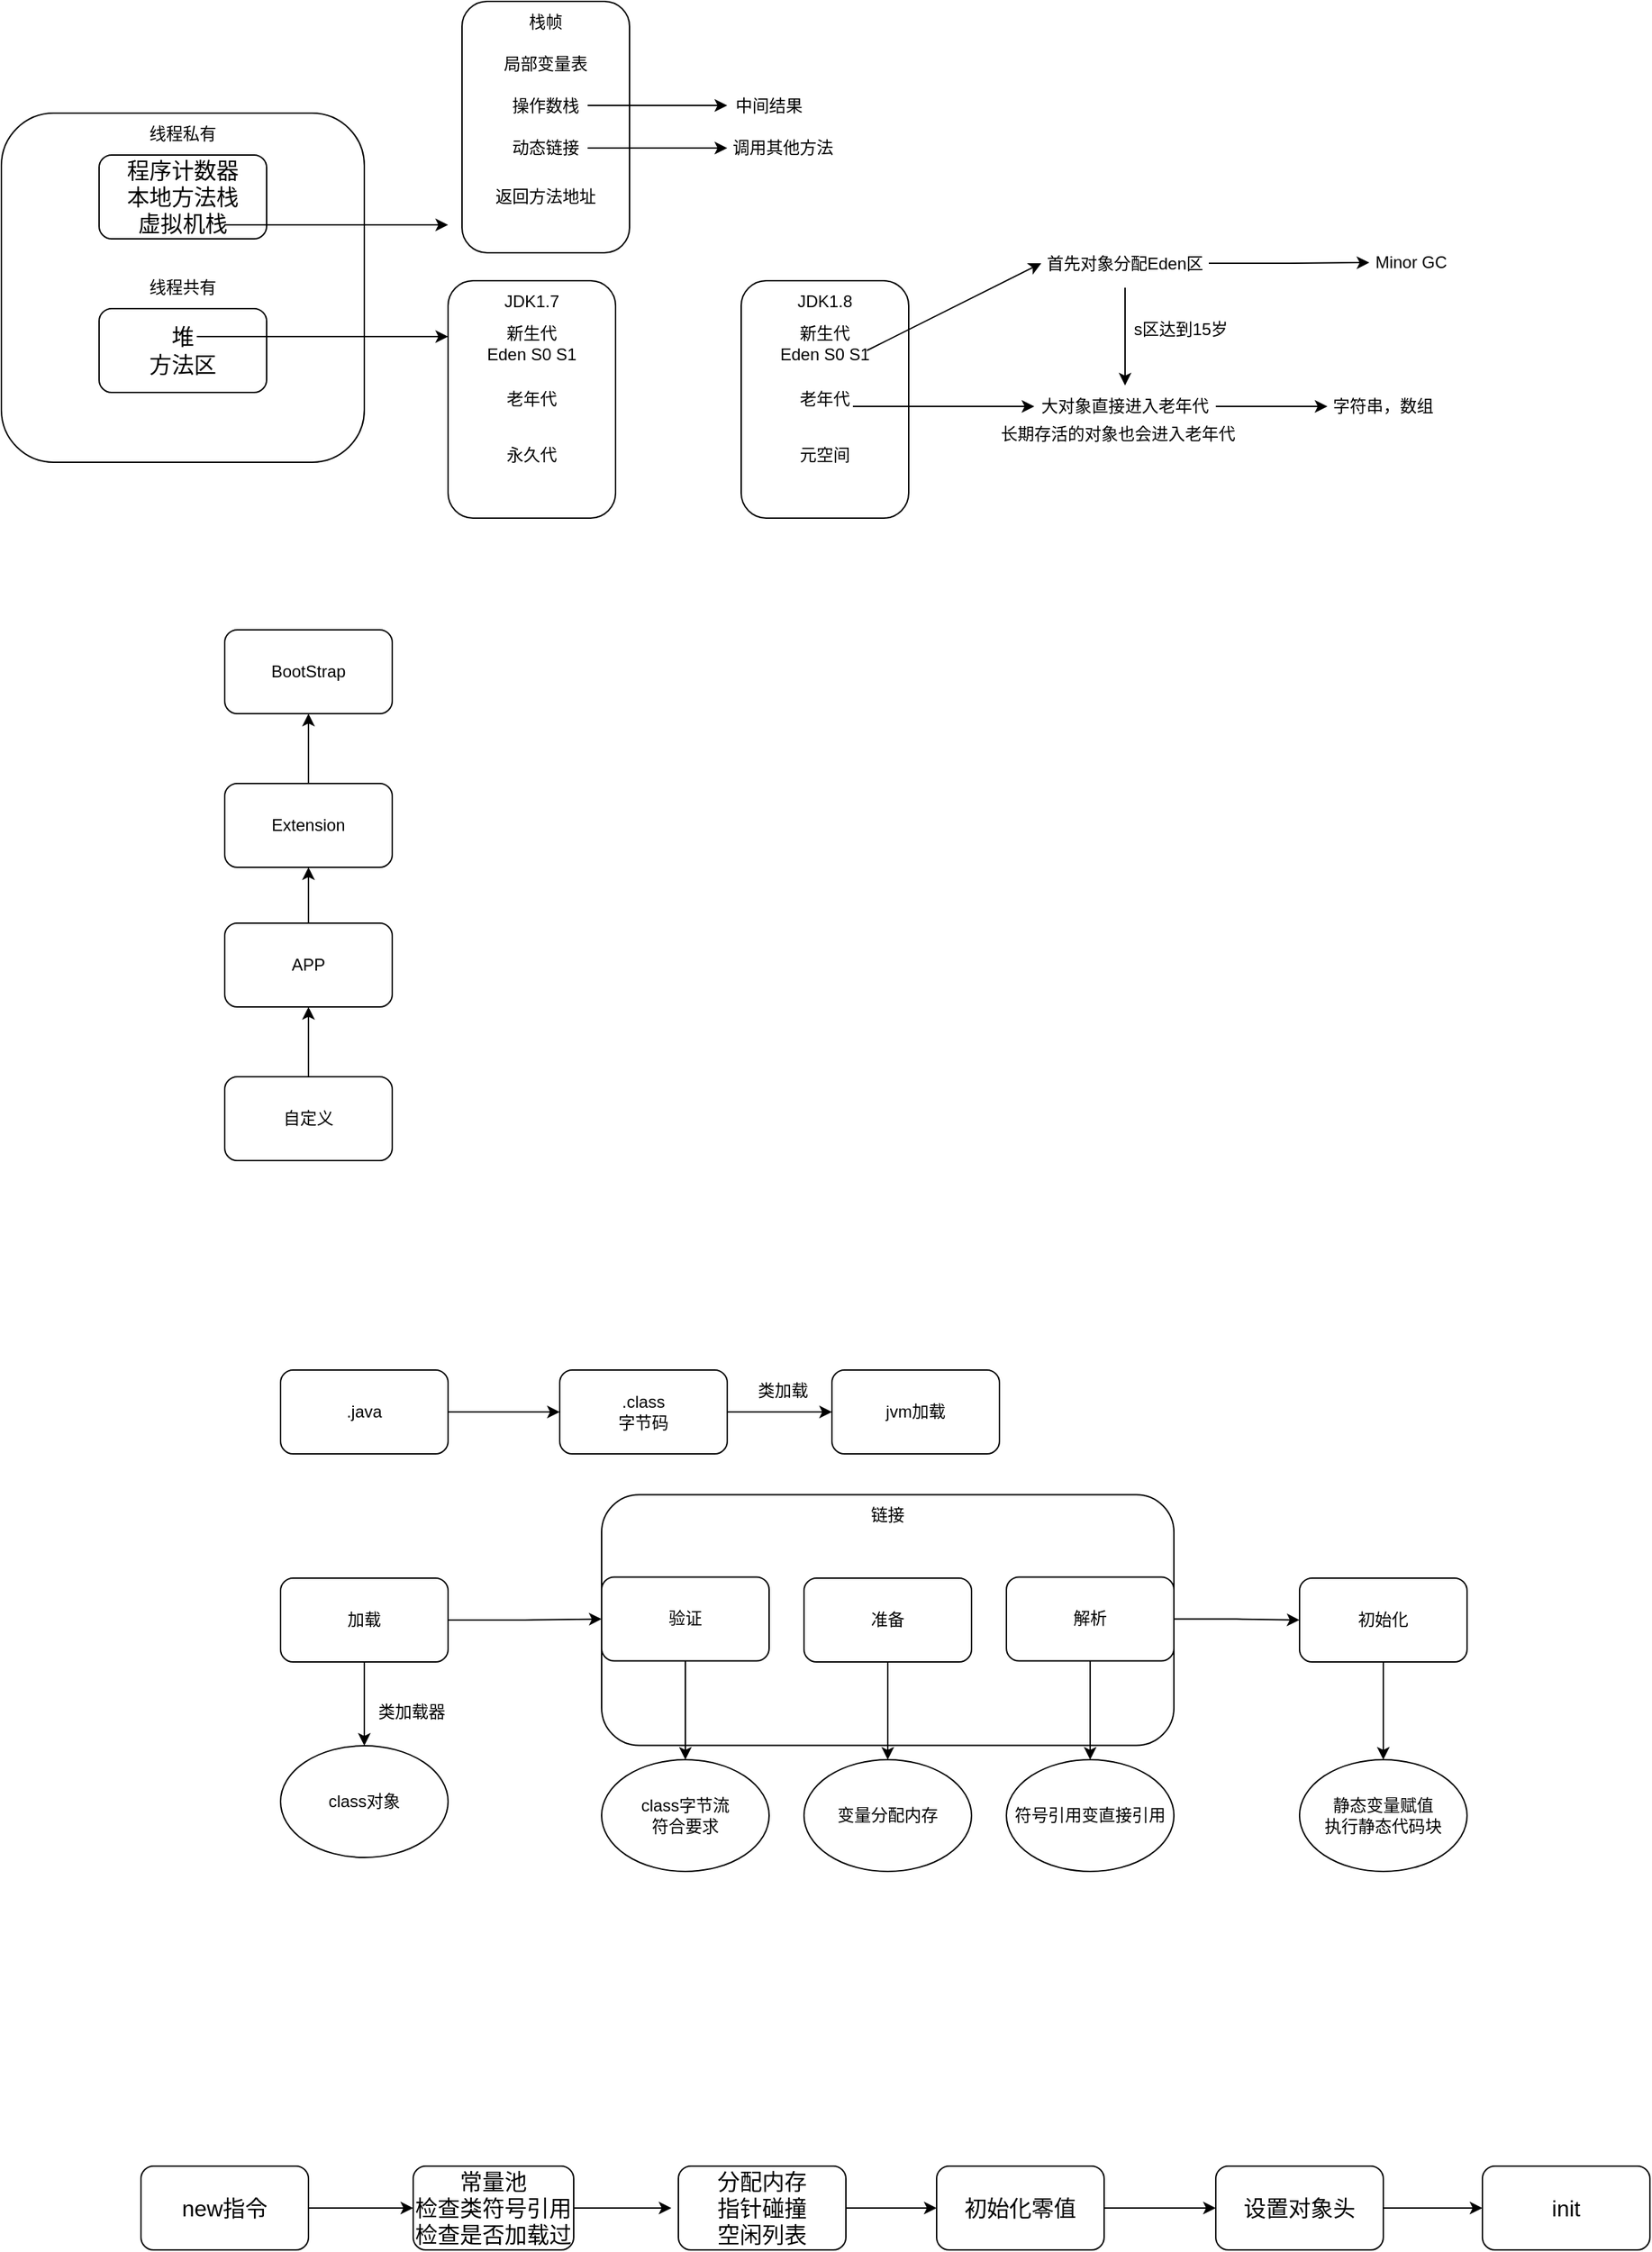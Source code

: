 <mxfile version="24.0.7" type="github">
  <diagram name="第 1 页" id="Uc8pmaHipOv8BrhtGk-N">
    <mxGraphModel dx="1140" dy="723" grid="1" gridSize="10" guides="1" tooltips="1" connect="1" arrows="1" fold="1" page="1" pageScale="1" pageWidth="827" pageHeight="1169" math="0" shadow="0">
      <root>
        <mxCell id="0" />
        <mxCell id="1" parent="0" />
        <mxCell id="1E-S2F3XiOlgd8H4mSnj-1" value="" style="rounded=1;whiteSpace=wrap;html=1;" parent="1" vertex="1">
          <mxGeometry x="120" y="120" width="260" height="250" as="geometry" />
        </mxCell>
        <mxCell id="1E-S2F3XiOlgd8H4mSnj-2" value="程序计数器&lt;div style=&quot;font-size: 16px;&quot;&gt;本地方法栈&lt;/div&gt;&lt;div style=&quot;font-size: 16px;&quot;&gt;虚拟机栈&lt;/div&gt;" style="rounded=1;whiteSpace=wrap;html=1;fontSize=16;" parent="1" vertex="1">
          <mxGeometry x="190" y="150" width="120" height="60" as="geometry" />
        </mxCell>
        <mxCell id="1E-S2F3XiOlgd8H4mSnj-3" value="堆&lt;div style=&quot;font-size: 16px;&quot;&gt;方法区&lt;/div&gt;" style="rounded=1;whiteSpace=wrap;html=1;fontSize=16;" parent="1" vertex="1">
          <mxGeometry x="190" y="260" width="120" height="60" as="geometry" />
        </mxCell>
        <mxCell id="1E-S2F3XiOlgd8H4mSnj-4" value="线程私有" style="text;html=1;align=center;verticalAlign=middle;whiteSpace=wrap;rounded=0;" parent="1" vertex="1">
          <mxGeometry x="220" y="120" width="60" height="30" as="geometry" />
        </mxCell>
        <mxCell id="1E-S2F3XiOlgd8H4mSnj-5" value="线程共有" style="text;html=1;align=center;verticalAlign=middle;whiteSpace=wrap;rounded=0;" parent="1" vertex="1">
          <mxGeometry x="220" y="230" width="60" height="30" as="geometry" />
        </mxCell>
        <mxCell id="1E-S2F3XiOlgd8H4mSnj-6" value="" style="endArrow=classic;html=1;rounded=0;" parent="1" edge="1">
          <mxGeometry width="50" height="50" relative="1" as="geometry">
            <mxPoint x="280" y="200" as="sourcePoint" />
            <mxPoint x="440" y="200" as="targetPoint" />
          </mxGeometry>
        </mxCell>
        <mxCell id="1E-S2F3XiOlgd8H4mSnj-7" value="" style="rounded=1;whiteSpace=wrap;html=1;" parent="1" vertex="1">
          <mxGeometry x="450" y="40" width="120" height="180" as="geometry" />
        </mxCell>
        <mxCell id="1E-S2F3XiOlgd8H4mSnj-8" value="栈帧" style="text;html=1;align=center;verticalAlign=middle;whiteSpace=wrap;rounded=0;" parent="1" vertex="1">
          <mxGeometry x="480" y="40" width="60" height="30" as="geometry" />
        </mxCell>
        <mxCell id="1E-S2F3XiOlgd8H4mSnj-9" value="局部变量表" style="text;html=1;align=center;verticalAlign=middle;whiteSpace=wrap;rounded=0;" parent="1" vertex="1">
          <mxGeometry x="475" y="70" width="70" height="30" as="geometry" />
        </mxCell>
        <mxCell id="1E-S2F3XiOlgd8H4mSnj-10" value="操作数栈" style="text;html=1;align=center;verticalAlign=middle;whiteSpace=wrap;rounded=0;" parent="1" vertex="1">
          <mxGeometry x="475" y="100" width="70" height="30" as="geometry" />
        </mxCell>
        <mxCell id="1E-S2F3XiOlgd8H4mSnj-11" value="" style="endArrow=classic;html=1;rounded=0;" parent="1" edge="1">
          <mxGeometry width="50" height="50" relative="1" as="geometry">
            <mxPoint x="540" y="114.5" as="sourcePoint" />
            <mxPoint x="640" y="114.5" as="targetPoint" />
          </mxGeometry>
        </mxCell>
        <mxCell id="1E-S2F3XiOlgd8H4mSnj-12" value="中间结果" style="text;html=1;align=center;verticalAlign=middle;whiteSpace=wrap;rounded=0;" parent="1" vertex="1">
          <mxGeometry x="640" y="100" width="60" height="30" as="geometry" />
        </mxCell>
        <mxCell id="1E-S2F3XiOlgd8H4mSnj-14" style="edgeStyle=orthogonalEdgeStyle;rounded=0;orthogonalLoop=1;jettySize=auto;html=1;exitX=1;exitY=0.5;exitDx=0;exitDy=0;" parent="1" source="1E-S2F3XiOlgd8H4mSnj-13" edge="1">
          <mxGeometry relative="1" as="geometry">
            <mxPoint x="640" y="145" as="targetPoint" />
          </mxGeometry>
        </mxCell>
        <mxCell id="1E-S2F3XiOlgd8H4mSnj-13" value="动态链接" style="text;html=1;align=center;verticalAlign=middle;whiteSpace=wrap;rounded=0;" parent="1" vertex="1">
          <mxGeometry x="480" y="130" width="60" height="30" as="geometry" />
        </mxCell>
        <mxCell id="1E-S2F3XiOlgd8H4mSnj-15" value="调用其他方法" style="text;html=1;align=center;verticalAlign=middle;whiteSpace=wrap;rounded=0;" parent="1" vertex="1">
          <mxGeometry x="640" y="130" width="80" height="30" as="geometry" />
        </mxCell>
        <mxCell id="1E-S2F3XiOlgd8H4mSnj-16" value="返回方法地址" style="text;html=1;align=center;verticalAlign=middle;whiteSpace=wrap;rounded=0;" parent="1" vertex="1">
          <mxGeometry x="470" y="167.5" width="80" height="25" as="geometry" />
        </mxCell>
        <mxCell id="1E-S2F3XiOlgd8H4mSnj-17" value="" style="endArrow=classic;html=1;rounded=0;" parent="1" edge="1">
          <mxGeometry width="50" height="50" relative="1" as="geometry">
            <mxPoint x="260" y="280" as="sourcePoint" />
            <mxPoint x="440" y="280" as="targetPoint" />
          </mxGeometry>
        </mxCell>
        <mxCell id="1E-S2F3XiOlgd8H4mSnj-18" value="" style="rounded=1;whiteSpace=wrap;html=1;" parent="1" vertex="1">
          <mxGeometry x="440" y="240" width="120" height="170" as="geometry" />
        </mxCell>
        <mxCell id="1E-S2F3XiOlgd8H4mSnj-19" value="新生代&lt;div&gt;Eden S0 S1&lt;/div&gt;" style="text;html=1;align=center;verticalAlign=middle;whiteSpace=wrap;rounded=0;" parent="1" vertex="1">
          <mxGeometry x="465" y="270" width="70" height="30" as="geometry" />
        </mxCell>
        <mxCell id="1E-S2F3XiOlgd8H4mSnj-20" value="老年代" style="text;html=1;align=center;verticalAlign=middle;whiteSpace=wrap;rounded=0;" parent="1" vertex="1">
          <mxGeometry x="470" y="310" width="60" height="30" as="geometry" />
        </mxCell>
        <mxCell id="1E-S2F3XiOlgd8H4mSnj-21" value="永久代" style="text;html=1;align=center;verticalAlign=middle;whiteSpace=wrap;rounded=0;" parent="1" vertex="1">
          <mxGeometry x="470" y="350" width="60" height="30" as="geometry" />
        </mxCell>
        <mxCell id="1E-S2F3XiOlgd8H4mSnj-22" value="JDK1.7" style="text;html=1;align=center;verticalAlign=middle;whiteSpace=wrap;rounded=0;" parent="1" vertex="1">
          <mxGeometry x="470" y="240" width="60" height="30" as="geometry" />
        </mxCell>
        <mxCell id="1E-S2F3XiOlgd8H4mSnj-28" value="" style="rounded=1;whiteSpace=wrap;html=1;" parent="1" vertex="1">
          <mxGeometry x="650" y="240" width="120" height="170" as="geometry" />
        </mxCell>
        <mxCell id="1E-S2F3XiOlgd8H4mSnj-30" value="老年代" style="text;html=1;align=center;verticalAlign=middle;whiteSpace=wrap;rounded=0;" parent="1" vertex="1">
          <mxGeometry x="680" y="310" width="60" height="30" as="geometry" />
        </mxCell>
        <mxCell id="1E-S2F3XiOlgd8H4mSnj-31" value="元空间" style="text;html=1;align=center;verticalAlign=middle;whiteSpace=wrap;rounded=0;" parent="1" vertex="1">
          <mxGeometry x="680" y="350" width="60" height="30" as="geometry" />
        </mxCell>
        <mxCell id="1E-S2F3XiOlgd8H4mSnj-32" value="JDK1.8" style="text;html=1;align=center;verticalAlign=middle;whiteSpace=wrap;rounded=0;" parent="1" vertex="1">
          <mxGeometry x="680" y="240" width="60" height="30" as="geometry" />
        </mxCell>
        <mxCell id="1E-S2F3XiOlgd8H4mSnj-33" value="新生代&lt;div&gt;Eden S0 S1&lt;/div&gt;" style="text;html=1;align=center;verticalAlign=middle;whiteSpace=wrap;rounded=0;" parent="1" vertex="1">
          <mxGeometry x="675" y="270" width="70" height="30" as="geometry" />
        </mxCell>
        <mxCell id="1E-S2F3XiOlgd8H4mSnj-34" value="" style="endArrow=classic;html=1;rounded=0;entryX=0;entryY=0.5;entryDx=0;entryDy=0;" parent="1" target="1E-S2F3XiOlgd8H4mSnj-35" edge="1">
          <mxGeometry width="50" height="50" relative="1" as="geometry">
            <mxPoint x="740" y="290" as="sourcePoint" />
            <mxPoint x="860" y="290" as="targetPoint" />
          </mxGeometry>
        </mxCell>
        <mxCell id="1E-S2F3XiOlgd8H4mSnj-36" style="edgeStyle=orthogonalEdgeStyle;rounded=0;orthogonalLoop=1;jettySize=auto;html=1;exitX=1;exitY=0.5;exitDx=0;exitDy=0;entryX=0;entryY=0.5;entryDx=0;entryDy=0;" parent="1" source="1E-S2F3XiOlgd8H4mSnj-35" target="1E-S2F3XiOlgd8H4mSnj-37" edge="1">
          <mxGeometry relative="1" as="geometry">
            <mxPoint x="1070" y="290" as="targetPoint" />
          </mxGeometry>
        </mxCell>
        <mxCell id="1E-S2F3XiOlgd8H4mSnj-43" style="edgeStyle=orthogonalEdgeStyle;rounded=0;orthogonalLoop=1;jettySize=auto;html=1;exitX=0.5;exitY=1;exitDx=0;exitDy=0;entryX=0.5;entryY=0;entryDx=0;entryDy=0;" parent="1" source="1E-S2F3XiOlgd8H4mSnj-35" target="1E-S2F3XiOlgd8H4mSnj-39" edge="1">
          <mxGeometry relative="1" as="geometry" />
        </mxCell>
        <mxCell id="1E-S2F3XiOlgd8H4mSnj-35" value="首先对象分配Eden区" style="text;html=1;align=center;verticalAlign=middle;whiteSpace=wrap;rounded=0;" parent="1" vertex="1">
          <mxGeometry x="865" y="210" width="120" height="35" as="geometry" />
        </mxCell>
        <mxCell id="1E-S2F3XiOlgd8H4mSnj-37" value="Minor GC" style="text;html=1;align=center;verticalAlign=middle;whiteSpace=wrap;rounded=0;" parent="1" vertex="1">
          <mxGeometry x="1100" y="212" width="60" height="30" as="geometry" />
        </mxCell>
        <mxCell id="1E-S2F3XiOlgd8H4mSnj-38" value="" style="endArrow=classic;html=1;rounded=0;" parent="1" edge="1">
          <mxGeometry width="50" height="50" relative="1" as="geometry">
            <mxPoint x="730" y="330" as="sourcePoint" />
            <mxPoint x="860" y="330" as="targetPoint" />
          </mxGeometry>
        </mxCell>
        <mxCell id="1E-S2F3XiOlgd8H4mSnj-39" value="大对象直接进入老年代" style="text;html=1;align=center;verticalAlign=middle;whiteSpace=wrap;rounded=0;" parent="1" vertex="1">
          <mxGeometry x="860" y="315" width="130" height="30" as="geometry" />
        </mxCell>
        <mxCell id="1E-S2F3XiOlgd8H4mSnj-40" value="" style="endArrow=classic;html=1;rounded=0;" parent="1" edge="1">
          <mxGeometry width="50" height="50" relative="1" as="geometry">
            <mxPoint x="990" y="330" as="sourcePoint" />
            <mxPoint x="1070" y="330" as="targetPoint" />
          </mxGeometry>
        </mxCell>
        <mxCell id="1E-S2F3XiOlgd8H4mSnj-41" value="字符串，数组" style="text;html=1;align=center;verticalAlign=middle;whiteSpace=wrap;rounded=0;" parent="1" vertex="1">
          <mxGeometry x="1070" y="317.5" width="80" height="25" as="geometry" />
        </mxCell>
        <mxCell id="1E-S2F3XiOlgd8H4mSnj-42" value="长期存活的对象也会进入老年代" style="text;html=1;align=center;verticalAlign=middle;whiteSpace=wrap;rounded=0;" parent="1" vertex="1">
          <mxGeometry x="835" y="340" width="170" height="20" as="geometry" />
        </mxCell>
        <mxCell id="1E-S2F3XiOlgd8H4mSnj-44" value="s区达到15岁" style="text;html=1;align=center;verticalAlign=middle;whiteSpace=wrap;rounded=0;" parent="1" vertex="1">
          <mxGeometry x="925" y="260" width="80" height="30" as="geometry" />
        </mxCell>
        <mxCell id="1E-S2F3XiOlgd8H4mSnj-50" style="edgeStyle=orthogonalEdgeStyle;rounded=0;orthogonalLoop=1;jettySize=auto;html=1;exitX=0.5;exitY=0;exitDx=0;exitDy=0;" parent="1" source="1E-S2F3XiOlgd8H4mSnj-45" target="1E-S2F3XiOlgd8H4mSnj-46" edge="1">
          <mxGeometry relative="1" as="geometry" />
        </mxCell>
        <mxCell id="1E-S2F3XiOlgd8H4mSnj-45" value="APP" style="rounded=1;whiteSpace=wrap;html=1;" parent="1" vertex="1">
          <mxGeometry x="280" y="700" width="120" height="60" as="geometry" />
        </mxCell>
        <mxCell id="1E-S2F3XiOlgd8H4mSnj-51" style="edgeStyle=orthogonalEdgeStyle;rounded=0;orthogonalLoop=1;jettySize=auto;html=1;exitX=0.5;exitY=0;exitDx=0;exitDy=0;" parent="1" source="1E-S2F3XiOlgd8H4mSnj-46" target="1E-S2F3XiOlgd8H4mSnj-47" edge="1">
          <mxGeometry relative="1" as="geometry" />
        </mxCell>
        <mxCell id="1E-S2F3XiOlgd8H4mSnj-46" value="Extension" style="rounded=1;whiteSpace=wrap;html=1;" parent="1" vertex="1">
          <mxGeometry x="280" y="600" width="120" height="60" as="geometry" />
        </mxCell>
        <mxCell id="1E-S2F3XiOlgd8H4mSnj-47" value="BootStrap" style="rounded=1;whiteSpace=wrap;html=1;" parent="1" vertex="1">
          <mxGeometry x="280" y="490" width="120" height="60" as="geometry" />
        </mxCell>
        <mxCell id="1E-S2F3XiOlgd8H4mSnj-49" style="edgeStyle=orthogonalEdgeStyle;rounded=0;orthogonalLoop=1;jettySize=auto;html=1;exitX=0.5;exitY=0;exitDx=0;exitDy=0;" parent="1" source="1E-S2F3XiOlgd8H4mSnj-48" target="1E-S2F3XiOlgd8H4mSnj-45" edge="1">
          <mxGeometry relative="1" as="geometry" />
        </mxCell>
        <mxCell id="1E-S2F3XiOlgd8H4mSnj-48" value="自定义" style="rounded=1;whiteSpace=wrap;html=1;" parent="1" vertex="1">
          <mxGeometry x="280" y="810" width="120" height="60" as="geometry" />
        </mxCell>
        <mxCell id="1E-S2F3XiOlgd8H4mSnj-54" style="edgeStyle=orthogonalEdgeStyle;rounded=0;orthogonalLoop=1;jettySize=auto;html=1;exitX=1;exitY=0.5;exitDx=0;exitDy=0;" parent="1" source="1E-S2F3XiOlgd8H4mSnj-52" target="1E-S2F3XiOlgd8H4mSnj-53" edge="1">
          <mxGeometry relative="1" as="geometry" />
        </mxCell>
        <mxCell id="1E-S2F3XiOlgd8H4mSnj-52" value=".java" style="rounded=1;whiteSpace=wrap;html=1;" parent="1" vertex="1">
          <mxGeometry x="320" y="1020" width="120" height="60" as="geometry" />
        </mxCell>
        <mxCell id="1E-S2F3XiOlgd8H4mSnj-56" style="edgeStyle=orthogonalEdgeStyle;rounded=0;orthogonalLoop=1;jettySize=auto;html=1;exitX=1;exitY=0.5;exitDx=0;exitDy=0;entryX=0;entryY=0.5;entryDx=0;entryDy=0;" parent="1" source="1E-S2F3XiOlgd8H4mSnj-53" target="1E-S2F3XiOlgd8H4mSnj-55" edge="1">
          <mxGeometry relative="1" as="geometry" />
        </mxCell>
        <mxCell id="1E-S2F3XiOlgd8H4mSnj-53" value=".class&lt;div&gt;字节码&lt;/div&gt;" style="rounded=1;whiteSpace=wrap;html=1;" parent="1" vertex="1">
          <mxGeometry x="520" y="1020" width="120" height="60" as="geometry" />
        </mxCell>
        <mxCell id="1E-S2F3XiOlgd8H4mSnj-55" value="jvm加载" style="rounded=1;whiteSpace=wrap;html=1;" parent="1" vertex="1">
          <mxGeometry x="715" y="1020" width="120" height="60" as="geometry" />
        </mxCell>
        <mxCell id="1E-S2F3XiOlgd8H4mSnj-57" value="类加载" style="text;html=1;align=center;verticalAlign=middle;whiteSpace=wrap;rounded=0;" parent="1" vertex="1">
          <mxGeometry x="650" y="1020" width="60" height="30" as="geometry" />
        </mxCell>
        <mxCell id="1E-S2F3XiOlgd8H4mSnj-66" style="edgeStyle=orthogonalEdgeStyle;rounded=0;orthogonalLoop=1;jettySize=auto;html=1;exitX=1;exitY=0.5;exitDx=0;exitDy=0;entryX=0;entryY=0.5;entryDx=0;entryDy=0;" parent="1" source="1E-S2F3XiOlgd8H4mSnj-58" target="1E-S2F3XiOlgd8H4mSnj-62" edge="1">
          <mxGeometry relative="1" as="geometry" />
        </mxCell>
        <mxCell id="1E-S2F3XiOlgd8H4mSnj-70" style="edgeStyle=orthogonalEdgeStyle;rounded=0;orthogonalLoop=1;jettySize=auto;html=1;exitX=0.5;exitY=1;exitDx=0;exitDy=0;" parent="1" source="1E-S2F3XiOlgd8H4mSnj-58" target="1E-S2F3XiOlgd8H4mSnj-69" edge="1">
          <mxGeometry relative="1" as="geometry" />
        </mxCell>
        <mxCell id="1E-S2F3XiOlgd8H4mSnj-58" value="加载" style="rounded=1;whiteSpace=wrap;html=1;" parent="1" vertex="1">
          <mxGeometry x="320" y="1169" width="120" height="60" as="geometry" />
        </mxCell>
        <mxCell id="1E-S2F3XiOlgd8H4mSnj-61" value="" style="rounded=1;whiteSpace=wrap;html=1;" parent="1" vertex="1">
          <mxGeometry x="550" y="1109.25" width="410" height="179.5" as="geometry" />
        </mxCell>
        <mxCell id="1E-S2F3XiOlgd8H4mSnj-73" style="edgeStyle=orthogonalEdgeStyle;rounded=0;orthogonalLoop=1;jettySize=auto;html=1;exitX=0.5;exitY=1;exitDx=0;exitDy=0;" parent="1" source="1E-S2F3XiOlgd8H4mSnj-62" target="1E-S2F3XiOlgd8H4mSnj-72" edge="1">
          <mxGeometry relative="1" as="geometry" />
        </mxCell>
        <mxCell id="1E-S2F3XiOlgd8H4mSnj-62" value="验证" style="rounded=1;whiteSpace=wrap;html=1;" parent="1" vertex="1">
          <mxGeometry x="550" y="1168.25" width="120" height="60" as="geometry" />
        </mxCell>
        <mxCell id="1E-S2F3XiOlgd8H4mSnj-76" style="edgeStyle=orthogonalEdgeStyle;rounded=0;orthogonalLoop=1;jettySize=auto;html=1;exitX=0.5;exitY=1;exitDx=0;exitDy=0;" parent="1" source="1E-S2F3XiOlgd8H4mSnj-63" target="1E-S2F3XiOlgd8H4mSnj-75" edge="1">
          <mxGeometry relative="1" as="geometry" />
        </mxCell>
        <mxCell id="1E-S2F3XiOlgd8H4mSnj-63" value="准备" style="rounded=1;whiteSpace=wrap;html=1;" parent="1" vertex="1">
          <mxGeometry x="695" y="1169" width="120" height="60" as="geometry" />
        </mxCell>
        <mxCell id="1E-S2F3XiOlgd8H4mSnj-68" style="edgeStyle=orthogonalEdgeStyle;rounded=0;orthogonalLoop=1;jettySize=auto;html=1;exitX=1;exitY=0.5;exitDx=0;exitDy=0;" parent="1" source="1E-S2F3XiOlgd8H4mSnj-64" target="1E-S2F3XiOlgd8H4mSnj-67" edge="1">
          <mxGeometry relative="1" as="geometry" />
        </mxCell>
        <mxCell id="1E-S2F3XiOlgd8H4mSnj-78" style="edgeStyle=orthogonalEdgeStyle;rounded=0;orthogonalLoop=1;jettySize=auto;html=1;exitX=0.5;exitY=1;exitDx=0;exitDy=0;" parent="1" source="1E-S2F3XiOlgd8H4mSnj-64" target="1E-S2F3XiOlgd8H4mSnj-77" edge="1">
          <mxGeometry relative="1" as="geometry" />
        </mxCell>
        <mxCell id="1E-S2F3XiOlgd8H4mSnj-64" value="解析" style="rounded=1;whiteSpace=wrap;html=1;" parent="1" vertex="1">
          <mxGeometry x="840" y="1168.25" width="120" height="60" as="geometry" />
        </mxCell>
        <mxCell id="1E-S2F3XiOlgd8H4mSnj-65" value="链接" style="text;html=1;align=center;verticalAlign=middle;whiteSpace=wrap;rounded=0;" parent="1" vertex="1">
          <mxGeometry x="725" y="1109.25" width="60" height="30" as="geometry" />
        </mxCell>
        <mxCell id="1E-S2F3XiOlgd8H4mSnj-80" style="edgeStyle=orthogonalEdgeStyle;rounded=0;orthogonalLoop=1;jettySize=auto;html=1;exitX=0.5;exitY=1;exitDx=0;exitDy=0;" parent="1" source="1E-S2F3XiOlgd8H4mSnj-67" target="1E-S2F3XiOlgd8H4mSnj-79" edge="1">
          <mxGeometry relative="1" as="geometry" />
        </mxCell>
        <mxCell id="1E-S2F3XiOlgd8H4mSnj-67" value="初始化" style="rounded=1;whiteSpace=wrap;html=1;" parent="1" vertex="1">
          <mxGeometry x="1050" y="1169" width="120" height="60" as="geometry" />
        </mxCell>
        <mxCell id="1E-S2F3XiOlgd8H4mSnj-69" value="class对象" style="ellipse;whiteSpace=wrap;html=1;" parent="1" vertex="1">
          <mxGeometry x="320" y="1289" width="120" height="80" as="geometry" />
        </mxCell>
        <mxCell id="1E-S2F3XiOlgd8H4mSnj-71" value="类加载器" style="text;html=1;align=center;verticalAlign=middle;whiteSpace=wrap;rounded=0;" parent="1" vertex="1">
          <mxGeometry x="384" y="1250" width="60" height="30" as="geometry" />
        </mxCell>
        <mxCell id="1E-S2F3XiOlgd8H4mSnj-72" value="class字节流&lt;div&gt;符合要求&lt;/div&gt;" style="ellipse;whiteSpace=wrap;html=1;" parent="1" vertex="1">
          <mxGeometry x="550" y="1299" width="120" height="80" as="geometry" />
        </mxCell>
        <mxCell id="1E-S2F3XiOlgd8H4mSnj-75" value="变量分配内存" style="ellipse;whiteSpace=wrap;html=1;" parent="1" vertex="1">
          <mxGeometry x="695" y="1299" width="120" height="80" as="geometry" />
        </mxCell>
        <mxCell id="1E-S2F3XiOlgd8H4mSnj-77" value="符号引用变直接引用" style="ellipse;whiteSpace=wrap;html=1;" parent="1" vertex="1">
          <mxGeometry x="840" y="1299" width="120" height="80" as="geometry" />
        </mxCell>
        <mxCell id="1E-S2F3XiOlgd8H4mSnj-79" value="静态变量赋值&lt;div&gt;执行静态代码块&lt;/div&gt;" style="ellipse;whiteSpace=wrap;html=1;" parent="1" vertex="1">
          <mxGeometry x="1050" y="1299" width="120" height="80" as="geometry" />
        </mxCell>
        <mxCell id="XCfrYUsGxeNv4KQO1quB-5" style="edgeStyle=orthogonalEdgeStyle;rounded=0;orthogonalLoop=1;jettySize=auto;html=1;exitX=1;exitY=0.5;exitDx=0;exitDy=0;entryX=0;entryY=0.5;entryDx=0;entryDy=0;" edge="1" parent="1" source="XCfrYUsGxeNv4KQO1quB-1" target="XCfrYUsGxeNv4KQO1quB-4">
          <mxGeometry relative="1" as="geometry" />
        </mxCell>
        <mxCell id="XCfrYUsGxeNv4KQO1quB-1" value="new指令" style="rounded=1;whiteSpace=wrap;html=1;fontSize=16;fontStyle=0" vertex="1" parent="1">
          <mxGeometry x="220" y="1590" width="120" height="60" as="geometry" />
        </mxCell>
        <mxCell id="XCfrYUsGxeNv4KQO1quB-6" style="edgeStyle=orthogonalEdgeStyle;rounded=0;orthogonalLoop=1;jettySize=auto;html=1;exitX=1;exitY=0.5;exitDx=0;exitDy=0;" edge="1" parent="1" source="XCfrYUsGxeNv4KQO1quB-4">
          <mxGeometry relative="1" as="geometry">
            <mxPoint x="600" y="1620" as="targetPoint" />
          </mxGeometry>
        </mxCell>
        <mxCell id="XCfrYUsGxeNv4KQO1quB-4" value="常量池&lt;div&gt;检查类符号引用&lt;/div&gt;&lt;div&gt;检查是否加载过&lt;/div&gt;" style="rounded=1;whiteSpace=wrap;html=1;fontSize=16;fontStyle=0" vertex="1" parent="1">
          <mxGeometry x="415" y="1590" width="115" height="60" as="geometry" />
        </mxCell>
        <mxCell id="XCfrYUsGxeNv4KQO1quB-8" style="edgeStyle=orthogonalEdgeStyle;rounded=0;orthogonalLoop=1;jettySize=auto;html=1;exitX=1;exitY=0.5;exitDx=0;exitDy=0;" edge="1" parent="1" source="XCfrYUsGxeNv4KQO1quB-7">
          <mxGeometry relative="1" as="geometry">
            <mxPoint x="790" y="1620" as="targetPoint" />
          </mxGeometry>
        </mxCell>
        <mxCell id="XCfrYUsGxeNv4KQO1quB-7" value="分配内存&lt;div&gt;指针碰撞&lt;/div&gt;&lt;div&gt;空闲列表&lt;/div&gt;" style="rounded=1;whiteSpace=wrap;html=1;fontSize=16;" vertex="1" parent="1">
          <mxGeometry x="605" y="1590" width="120" height="60" as="geometry" />
        </mxCell>
        <mxCell id="XCfrYUsGxeNv4KQO1quB-11" style="edgeStyle=orthogonalEdgeStyle;rounded=0;orthogonalLoop=1;jettySize=auto;html=1;exitX=1;exitY=0.5;exitDx=0;exitDy=0;" edge="1" parent="1" source="XCfrYUsGxeNv4KQO1quB-9" target="XCfrYUsGxeNv4KQO1quB-10">
          <mxGeometry relative="1" as="geometry" />
        </mxCell>
        <mxCell id="XCfrYUsGxeNv4KQO1quB-9" value="初始化零值" style="rounded=1;whiteSpace=wrap;html=1;fontSize=16;" vertex="1" parent="1">
          <mxGeometry x="790" y="1590" width="120" height="60" as="geometry" />
        </mxCell>
        <mxCell id="XCfrYUsGxeNv4KQO1quB-13" style="edgeStyle=orthogonalEdgeStyle;rounded=0;orthogonalLoop=1;jettySize=auto;html=1;exitX=1;exitY=0.5;exitDx=0;exitDy=0;" edge="1" parent="1" source="XCfrYUsGxeNv4KQO1quB-10" target="XCfrYUsGxeNv4KQO1quB-12">
          <mxGeometry relative="1" as="geometry" />
        </mxCell>
        <mxCell id="XCfrYUsGxeNv4KQO1quB-10" value="设置对象头" style="rounded=1;whiteSpace=wrap;html=1;fontSize=16;" vertex="1" parent="1">
          <mxGeometry x="990" y="1590" width="120" height="60" as="geometry" />
        </mxCell>
        <mxCell id="XCfrYUsGxeNv4KQO1quB-12" value="init" style="rounded=1;whiteSpace=wrap;html=1;fontSize=16;" vertex="1" parent="1">
          <mxGeometry x="1181" y="1590" width="120" height="60" as="geometry" />
        </mxCell>
      </root>
    </mxGraphModel>
  </diagram>
</mxfile>
